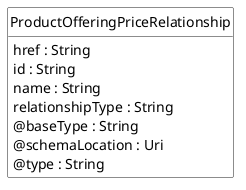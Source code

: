 @startuml
hide circle
hide methods
hide stereotype
show <<Enumeration>> stereotype
skinparam class {
   BackgroundColor<<Enumeration>> #E6F5F7
   BackgroundColor<<Ref>> #FFFFE0
   BackgroundColor<<Pivot>> #FFFFFFF
   BackgroundColor<<SimpleType>> #E2F0DA
   BackgroundColor #FCF2E3
}

class ProductOfferingPriceRelationship <<Pivot>> {
    href : String
    id : String
    name : String
    relationshipType : String
    @baseType : String
    @schemaLocation : Uri
    @type : String
}


@enduml